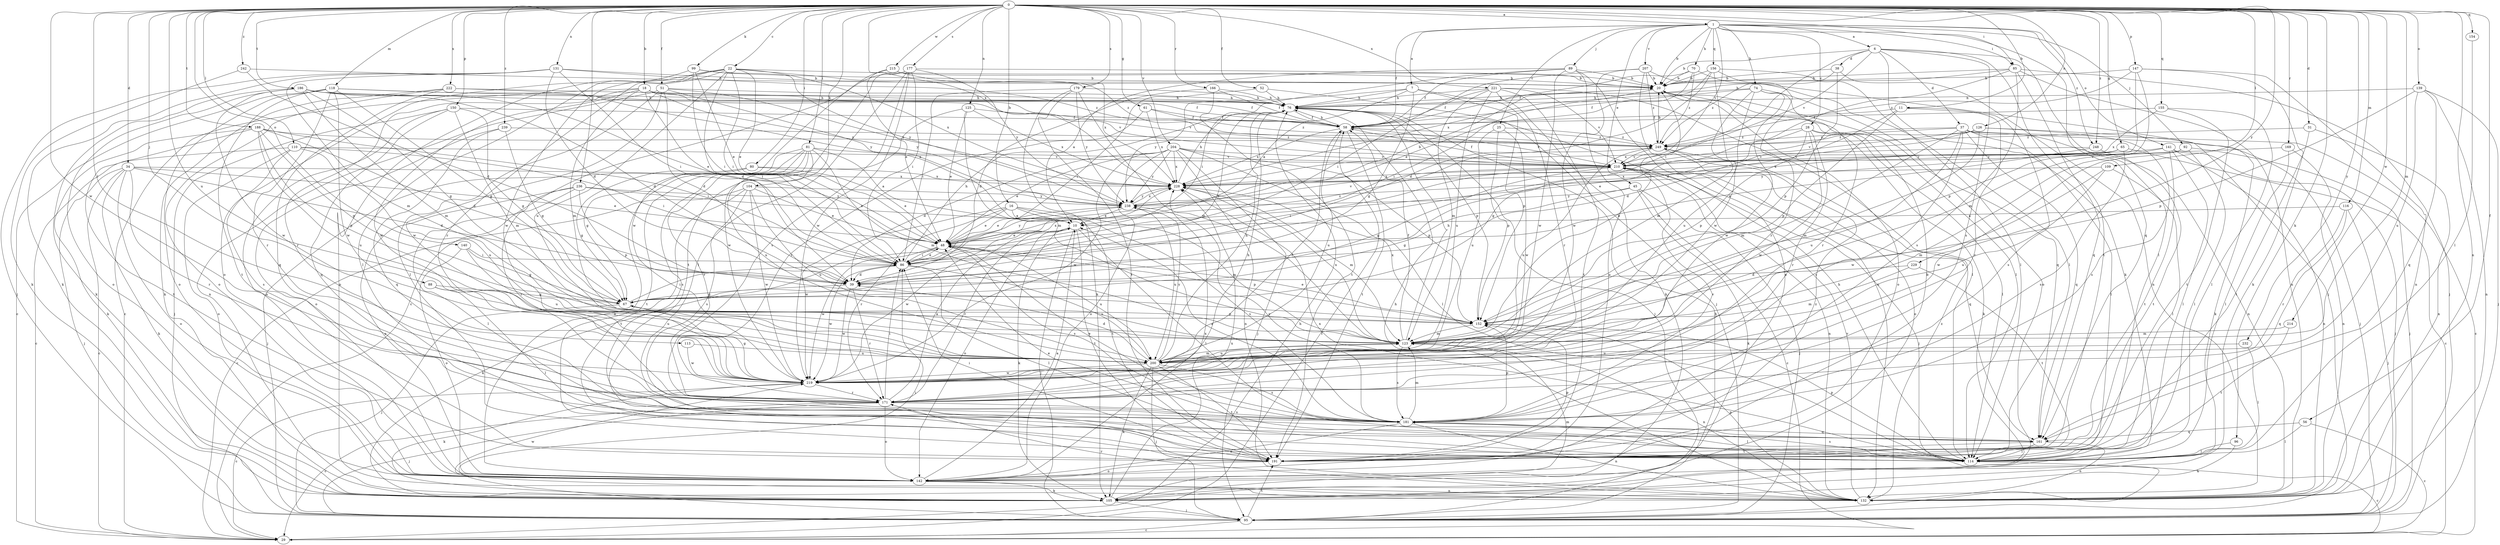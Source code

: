 strict digraph  {
0;
1;
6;
7;
10;
11;
16;
18;
20;
22;
25;
28;
29;
31;
34;
37;
38;
39;
45;
48;
51;
52;
56;
58;
61;
65;
67;
70;
74;
76;
80;
81;
85;
86;
88;
89;
92;
95;
96;
99;
104;
105;
109;
110;
113;
114;
116;
118;
123;
125;
126;
131;
132;
139;
140;
141;
142;
147;
150;
152;
154;
155;
156;
161;
166;
169;
171;
177;
179;
181;
186;
188;
191;
200;
204;
207;
210;
214;
215;
219;
221;
222;
228;
229;
232;
236;
238;
239;
242;
248;
249;
0 -> 1  [label=a];
0 -> 11  [label=b];
0 -> 16  [label=b];
0 -> 18  [label=b];
0 -> 22  [label=c];
0 -> 31  [label=d];
0 -> 34  [label=d];
0 -> 51  [label=f];
0 -> 52  [label=f];
0 -> 56  [label=f];
0 -> 61  [label=g];
0 -> 65  [label=g];
0 -> 80  [label=i];
0 -> 81  [label=i];
0 -> 85  [label=i];
0 -> 88  [label=j];
0 -> 96  [label=k];
0 -> 99  [label=k];
0 -> 104  [label=k];
0 -> 109  [label=l];
0 -> 110  [label=l];
0 -> 113  [label=l];
0 -> 116  [label=m];
0 -> 118  [label=m];
0 -> 123  [label=m];
0 -> 125  [label=n];
0 -> 126  [label=n];
0 -> 131  [label=n];
0 -> 132  [label=n];
0 -> 139  [label=o];
0 -> 140  [label=o];
0 -> 147  [label=p];
0 -> 150  [label=p];
0 -> 154  [label=q];
0 -> 155  [label=q];
0 -> 166  [label=r];
0 -> 169  [label=r];
0 -> 177  [label=s];
0 -> 179  [label=s];
0 -> 186  [label=t];
0 -> 188  [label=t];
0 -> 200  [label=u];
0 -> 204  [label=v];
0 -> 214  [label=w];
0 -> 215  [label=w];
0 -> 219  [label=w];
0 -> 221  [label=x];
0 -> 222  [label=x];
0 -> 228  [label=x];
0 -> 229  [label=y];
0 -> 232  [label=y];
0 -> 236  [label=y];
0 -> 239  [label=z];
0 -> 242  [label=z];
0 -> 248  [label=z];
1 -> 6  [label=a];
1 -> 7  [label=a];
1 -> 20  [label=b];
1 -> 25  [label=c];
1 -> 28  [label=c];
1 -> 45  [label=e];
1 -> 58  [label=f];
1 -> 70  [label=h];
1 -> 74  [label=h];
1 -> 85  [label=i];
1 -> 89  [label=j];
1 -> 92  [label=j];
1 -> 141  [label=o];
1 -> 156  [label=q];
1 -> 161  [label=q];
1 -> 207  [label=v];
1 -> 210  [label=v];
1 -> 248  [label=z];
6 -> 20  [label=b];
6 -> 37  [label=d];
6 -> 38  [label=d];
6 -> 86  [label=i];
6 -> 105  [label=k];
6 -> 114  [label=l];
6 -> 181  [label=s];
6 -> 191  [label=t];
6 -> 210  [label=v];
7 -> 10  [label=a];
7 -> 67  [label=g];
7 -> 76  [label=h];
7 -> 152  [label=p];
7 -> 171  [label=r];
7 -> 238  [label=y];
10 -> 48  [label=e];
10 -> 95  [label=j];
10 -> 105  [label=k];
10 -> 114  [label=l];
10 -> 142  [label=o];
10 -> 171  [label=r];
10 -> 191  [label=t];
10 -> 219  [label=w];
11 -> 39  [label=d];
11 -> 58  [label=f];
11 -> 152  [label=p];
11 -> 171  [label=r];
11 -> 181  [label=s];
16 -> 10  [label=a];
16 -> 48  [label=e];
16 -> 123  [label=m];
16 -> 171  [label=r];
16 -> 181  [label=s];
16 -> 191  [label=t];
16 -> 219  [label=w];
18 -> 29  [label=c];
18 -> 58  [label=f];
18 -> 76  [label=h];
18 -> 86  [label=i];
18 -> 123  [label=m];
18 -> 171  [label=r];
18 -> 210  [label=v];
18 -> 219  [label=w];
18 -> 238  [label=y];
20 -> 76  [label=h];
20 -> 86  [label=i];
20 -> 114  [label=l];
20 -> 142  [label=o];
20 -> 161  [label=q];
22 -> 20  [label=b];
22 -> 39  [label=d];
22 -> 48  [label=e];
22 -> 86  [label=i];
22 -> 114  [label=l];
22 -> 132  [label=n];
22 -> 171  [label=r];
22 -> 200  [label=u];
22 -> 219  [label=w];
22 -> 228  [label=x];
22 -> 249  [label=z];
25 -> 152  [label=p];
25 -> 200  [label=u];
25 -> 219  [label=w];
25 -> 249  [label=z];
28 -> 67  [label=g];
28 -> 105  [label=k];
28 -> 114  [label=l];
28 -> 152  [label=p];
28 -> 171  [label=r];
28 -> 219  [label=w];
28 -> 249  [label=z];
29 -> 58  [label=f];
29 -> 76  [label=h];
31 -> 132  [label=n];
31 -> 191  [label=t];
31 -> 249  [label=z];
34 -> 29  [label=c];
34 -> 39  [label=d];
34 -> 48  [label=e];
34 -> 95  [label=j];
34 -> 105  [label=k];
34 -> 142  [label=o];
34 -> 171  [label=r];
34 -> 228  [label=x];
37 -> 29  [label=c];
37 -> 95  [label=j];
37 -> 114  [label=l];
37 -> 123  [label=m];
37 -> 132  [label=n];
37 -> 161  [label=q];
37 -> 181  [label=s];
37 -> 200  [label=u];
37 -> 210  [label=v];
37 -> 249  [label=z];
38 -> 20  [label=b];
38 -> 76  [label=h];
38 -> 132  [label=n];
38 -> 152  [label=p];
39 -> 67  [label=g];
39 -> 76  [label=h];
39 -> 171  [label=r];
39 -> 219  [label=w];
45 -> 29  [label=c];
45 -> 67  [label=g];
45 -> 95  [label=j];
45 -> 105  [label=k];
45 -> 238  [label=y];
48 -> 86  [label=i];
48 -> 105  [label=k];
48 -> 152  [label=p];
48 -> 181  [label=s];
48 -> 200  [label=u];
48 -> 219  [label=w];
48 -> 238  [label=y];
48 -> 249  [label=z];
51 -> 10  [label=a];
51 -> 39  [label=d];
51 -> 76  [label=h];
51 -> 114  [label=l];
51 -> 132  [label=n];
51 -> 219  [label=w];
51 -> 228  [label=x];
52 -> 76  [label=h];
52 -> 86  [label=i];
52 -> 95  [label=j];
56 -> 29  [label=c];
56 -> 114  [label=l];
56 -> 161  [label=q];
58 -> 76  [label=h];
58 -> 191  [label=t];
58 -> 200  [label=u];
58 -> 210  [label=v];
58 -> 228  [label=x];
58 -> 249  [label=z];
61 -> 58  [label=f];
61 -> 171  [label=r];
61 -> 228  [label=x];
61 -> 249  [label=z];
65 -> 29  [label=c];
65 -> 181  [label=s];
65 -> 210  [label=v];
65 -> 228  [label=x];
65 -> 238  [label=y];
67 -> 86  [label=i];
67 -> 95  [label=j];
67 -> 152  [label=p];
70 -> 20  [label=b];
70 -> 48  [label=e];
70 -> 58  [label=f];
70 -> 114  [label=l];
70 -> 249  [label=z];
74 -> 58  [label=f];
74 -> 76  [label=h];
74 -> 123  [label=m];
74 -> 142  [label=o];
74 -> 171  [label=r];
74 -> 200  [label=u];
74 -> 219  [label=w];
76 -> 58  [label=f];
76 -> 95  [label=j];
76 -> 152  [label=p];
80 -> 48  [label=e];
80 -> 67  [label=g];
80 -> 95  [label=j];
80 -> 228  [label=x];
81 -> 10  [label=a];
81 -> 67  [label=g];
81 -> 123  [label=m];
81 -> 142  [label=o];
81 -> 171  [label=r];
81 -> 181  [label=s];
81 -> 191  [label=t];
81 -> 200  [label=u];
81 -> 210  [label=v];
85 -> 20  [label=b];
85 -> 39  [label=d];
85 -> 95  [label=j];
85 -> 132  [label=n];
85 -> 161  [label=q];
85 -> 181  [label=s];
85 -> 249  [label=z];
86 -> 39  [label=d];
86 -> 48  [label=e];
86 -> 76  [label=h];
86 -> 114  [label=l];
86 -> 200  [label=u];
86 -> 219  [label=w];
86 -> 228  [label=x];
88 -> 67  [label=g];
88 -> 114  [label=l];
88 -> 200  [label=u];
89 -> 10  [label=a];
89 -> 20  [label=b];
89 -> 58  [label=f];
89 -> 86  [label=i];
89 -> 132  [label=n];
89 -> 142  [label=o];
89 -> 219  [label=w];
92 -> 95  [label=j];
92 -> 114  [label=l];
92 -> 210  [label=v];
92 -> 219  [label=w];
95 -> 29  [label=c];
95 -> 76  [label=h];
95 -> 86  [label=i];
95 -> 191  [label=t];
96 -> 105  [label=k];
96 -> 114  [label=l];
99 -> 20  [label=b];
99 -> 48  [label=e];
99 -> 86  [label=i];
99 -> 142  [label=o];
99 -> 238  [label=y];
104 -> 29  [label=c];
104 -> 48  [label=e];
104 -> 181  [label=s];
104 -> 191  [label=t];
104 -> 200  [label=u];
104 -> 219  [label=w];
104 -> 238  [label=y];
105 -> 95  [label=j];
105 -> 123  [label=m];
105 -> 228  [label=x];
109 -> 114  [label=l];
109 -> 123  [label=m];
109 -> 200  [label=u];
109 -> 228  [label=x];
110 -> 29  [label=c];
110 -> 86  [label=i];
110 -> 142  [label=o];
110 -> 181  [label=s];
110 -> 200  [label=u];
110 -> 210  [label=v];
113 -> 200  [label=u];
113 -> 219  [label=w];
114 -> 29  [label=c];
114 -> 48  [label=e];
114 -> 76  [label=h];
114 -> 152  [label=p];
114 -> 181  [label=s];
114 -> 228  [label=x];
116 -> 10  [label=a];
116 -> 95  [label=j];
116 -> 161  [label=q];
116 -> 171  [label=r];
118 -> 29  [label=c];
118 -> 58  [label=f];
118 -> 67  [label=g];
118 -> 76  [label=h];
118 -> 142  [label=o];
118 -> 171  [label=r];
118 -> 191  [label=t];
118 -> 219  [label=w];
123 -> 20  [label=b];
123 -> 58  [label=f];
123 -> 76  [label=h];
123 -> 132  [label=n];
123 -> 181  [label=s];
123 -> 200  [label=u];
123 -> 228  [label=x];
125 -> 48  [label=e];
125 -> 58  [label=f];
125 -> 123  [label=m];
125 -> 219  [label=w];
125 -> 228  [label=x];
126 -> 48  [label=e];
126 -> 105  [label=k];
126 -> 123  [label=m];
126 -> 181  [label=s];
126 -> 228  [label=x];
126 -> 249  [label=z];
131 -> 20  [label=b];
131 -> 39  [label=d];
131 -> 86  [label=i];
131 -> 95  [label=j];
131 -> 105  [label=k];
131 -> 123  [label=m];
131 -> 249  [label=z];
132 -> 76  [label=h];
132 -> 152  [label=p];
132 -> 171  [label=r];
132 -> 210  [label=v];
132 -> 219  [label=w];
132 -> 249  [label=z];
139 -> 76  [label=h];
139 -> 95  [label=j];
139 -> 132  [label=n];
139 -> 152  [label=p];
139 -> 161  [label=q];
139 -> 200  [label=u];
140 -> 67  [label=g];
140 -> 86  [label=i];
140 -> 142  [label=o];
140 -> 200  [label=u];
141 -> 95  [label=j];
141 -> 114  [label=l];
141 -> 132  [label=n];
141 -> 191  [label=t];
141 -> 210  [label=v];
141 -> 219  [label=w];
142 -> 10  [label=a];
142 -> 105  [label=k];
142 -> 132  [label=n];
142 -> 228  [label=x];
147 -> 20  [label=b];
147 -> 105  [label=k];
147 -> 123  [label=m];
147 -> 132  [label=n];
147 -> 152  [label=p];
147 -> 249  [label=z];
150 -> 58  [label=f];
150 -> 67  [label=g];
150 -> 95  [label=j];
150 -> 123  [label=m];
150 -> 142  [label=o];
150 -> 161  [label=q];
152 -> 48  [label=e];
152 -> 123  [label=m];
152 -> 228  [label=x];
154 -> 114  [label=l];
155 -> 58  [label=f];
155 -> 114  [label=l];
155 -> 191  [label=t];
155 -> 228  [label=x];
156 -> 20  [label=b];
156 -> 39  [label=d];
156 -> 114  [label=l];
156 -> 171  [label=r];
156 -> 219  [label=w];
156 -> 228  [label=x];
161 -> 114  [label=l];
161 -> 132  [label=n];
161 -> 191  [label=t];
166 -> 39  [label=d];
166 -> 58  [label=f];
166 -> 76  [label=h];
166 -> 191  [label=t];
169 -> 114  [label=l];
169 -> 132  [label=n];
169 -> 210  [label=v];
171 -> 10  [label=a];
171 -> 29  [label=c];
171 -> 76  [label=h];
171 -> 86  [label=i];
171 -> 95  [label=j];
171 -> 142  [label=o];
171 -> 181  [label=s];
177 -> 20  [label=b];
177 -> 29  [label=c];
177 -> 86  [label=i];
177 -> 114  [label=l];
177 -> 181  [label=s];
177 -> 191  [label=t];
177 -> 219  [label=w];
177 -> 238  [label=y];
179 -> 76  [label=h];
179 -> 86  [label=i];
179 -> 105  [label=k];
179 -> 123  [label=m];
179 -> 191  [label=t];
179 -> 238  [label=y];
181 -> 10  [label=a];
181 -> 48  [label=e];
181 -> 114  [label=l];
181 -> 123  [label=m];
181 -> 132  [label=n];
181 -> 142  [label=o];
181 -> 152  [label=p];
181 -> 161  [label=q];
181 -> 210  [label=v];
181 -> 238  [label=y];
186 -> 39  [label=d];
186 -> 48  [label=e];
186 -> 67  [label=g];
186 -> 76  [label=h];
186 -> 105  [label=k];
186 -> 123  [label=m];
186 -> 142  [label=o];
186 -> 210  [label=v];
186 -> 219  [label=w];
188 -> 39  [label=d];
188 -> 67  [label=g];
188 -> 86  [label=i];
188 -> 105  [label=k];
188 -> 152  [label=p];
188 -> 191  [label=t];
188 -> 200  [label=u];
188 -> 249  [label=z];
191 -> 20  [label=b];
191 -> 86  [label=i];
191 -> 142  [label=o];
191 -> 152  [label=p];
191 -> 249  [label=z];
200 -> 39  [label=d];
200 -> 76  [label=h];
200 -> 95  [label=j];
200 -> 105  [label=k];
200 -> 123  [label=m];
200 -> 181  [label=s];
200 -> 191  [label=t];
200 -> 219  [label=w];
200 -> 238  [label=y];
204 -> 39  [label=d];
204 -> 48  [label=e];
204 -> 95  [label=j];
204 -> 114  [label=l];
204 -> 132  [label=n];
204 -> 142  [label=o];
204 -> 152  [label=p];
204 -> 210  [label=v];
204 -> 219  [label=w];
204 -> 228  [label=x];
204 -> 238  [label=y];
207 -> 20  [label=b];
207 -> 86  [label=i];
207 -> 95  [label=j];
207 -> 142  [label=o];
207 -> 219  [label=w];
207 -> 249  [label=z];
210 -> 58  [label=f];
210 -> 67  [label=g];
210 -> 86  [label=i];
210 -> 95  [label=j];
210 -> 132  [label=n];
210 -> 161  [label=q];
210 -> 228  [label=x];
214 -> 123  [label=m];
214 -> 191  [label=t];
215 -> 20  [label=b];
215 -> 48  [label=e];
215 -> 219  [label=w];
215 -> 228  [label=x];
219 -> 29  [label=c];
219 -> 58  [label=f];
219 -> 67  [label=g];
219 -> 105  [label=k];
219 -> 171  [label=r];
221 -> 58  [label=f];
221 -> 76  [label=h];
221 -> 105  [label=k];
221 -> 114  [label=l];
221 -> 123  [label=m];
221 -> 191  [label=t];
221 -> 200  [label=u];
221 -> 210  [label=v];
222 -> 76  [label=h];
222 -> 105  [label=k];
222 -> 142  [label=o];
222 -> 161  [label=q];
222 -> 238  [label=y];
228 -> 76  [label=h];
228 -> 123  [label=m];
228 -> 238  [label=y];
229 -> 39  [label=d];
229 -> 123  [label=m];
229 -> 191  [label=t];
232 -> 114  [label=l];
232 -> 200  [label=u];
236 -> 10  [label=a];
236 -> 114  [label=l];
236 -> 142  [label=o];
236 -> 152  [label=p];
236 -> 171  [label=r];
236 -> 238  [label=y];
238 -> 10  [label=a];
238 -> 20  [label=b];
238 -> 48  [label=e];
238 -> 200  [label=u];
238 -> 210  [label=v];
238 -> 228  [label=x];
239 -> 67  [label=g];
239 -> 142  [label=o];
239 -> 161  [label=q];
239 -> 249  [label=z];
242 -> 20  [label=b];
242 -> 39  [label=d];
242 -> 105  [label=k];
248 -> 48  [label=e];
248 -> 191  [label=t];
248 -> 210  [label=v];
249 -> 20  [label=b];
249 -> 142  [label=o];
249 -> 200  [label=u];
249 -> 210  [label=v];
}
